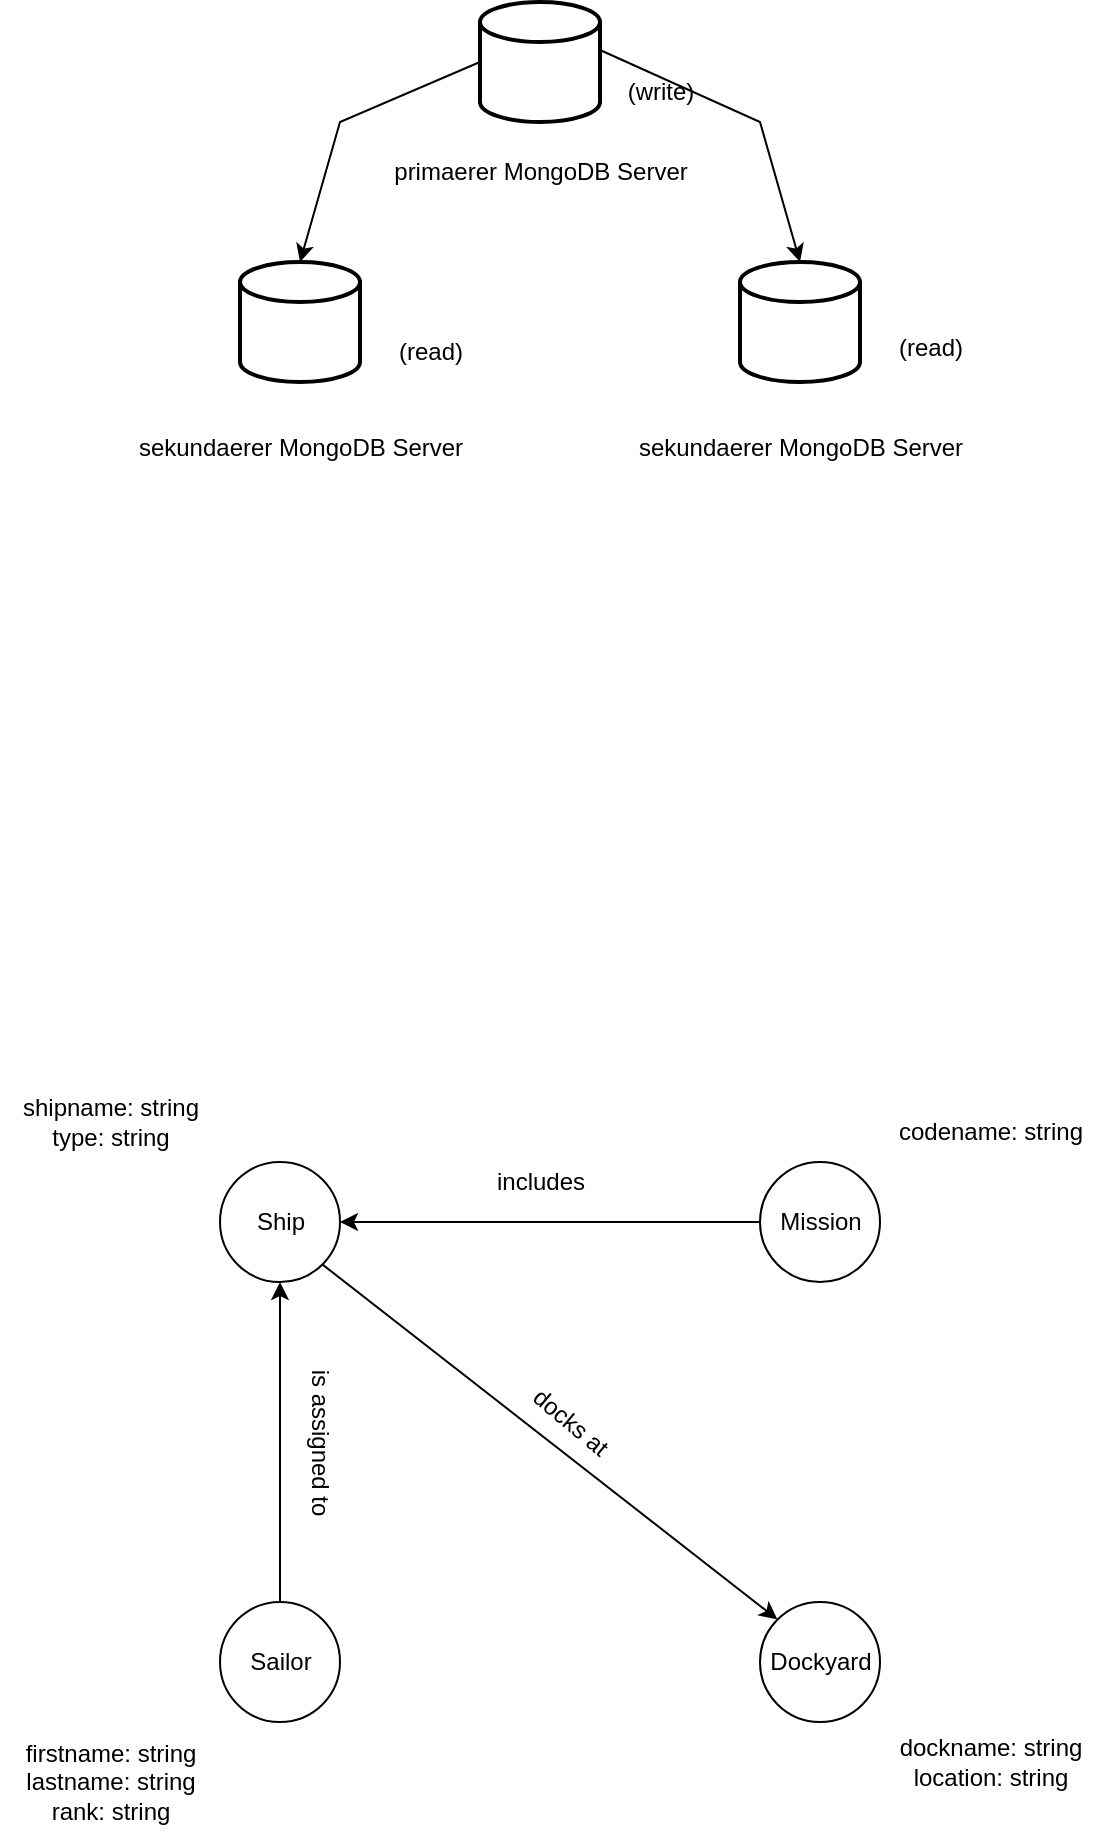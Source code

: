 <mxfile version="24.6.4" type="device">
  <diagram name="Page-1" id="VH8i9e0uUJv6PNGk_LA1">
    <mxGraphModel dx="873" dy="482" grid="1" gridSize="10" guides="1" tooltips="1" connect="1" arrows="1" fold="1" page="1" pageScale="1" pageWidth="827" pageHeight="1169" math="0" shadow="0">
      <root>
        <mxCell id="0" />
        <mxCell id="1" parent="0" />
        <mxCell id="QbIVaBJsHX0RIEPLZKNT-1" value="" style="strokeWidth=2;html=1;shape=mxgraph.flowchart.database;whiteSpace=wrap;" parent="1" vertex="1">
          <mxGeometry x="370" y="60" width="60" height="60" as="geometry" />
        </mxCell>
        <mxCell id="QbIVaBJsHX0RIEPLZKNT-2" value="primaerer MongoDB Server" style="text;html=1;align=center;verticalAlign=middle;resizable=0;points=[];autosize=1;strokeColor=none;fillColor=none;" parent="1" vertex="1">
          <mxGeometry x="315" y="130" width="170" height="30" as="geometry" />
        </mxCell>
        <mxCell id="QbIVaBJsHX0RIEPLZKNT-3" value="(write)" style="text;html=1;align=center;verticalAlign=middle;resizable=0;points=[];autosize=1;strokeColor=none;fillColor=none;" parent="1" vertex="1">
          <mxGeometry x="430" y="90" width="60" height="30" as="geometry" />
        </mxCell>
        <mxCell id="QbIVaBJsHX0RIEPLZKNT-4" value="" style="strokeWidth=2;html=1;shape=mxgraph.flowchart.database;whiteSpace=wrap;" parent="1" vertex="1">
          <mxGeometry x="250" y="190" width="60" height="60" as="geometry" />
        </mxCell>
        <mxCell id="QbIVaBJsHX0RIEPLZKNT-5" value="sekundaerer MongoDB Server" style="text;html=1;align=center;verticalAlign=middle;resizable=0;points=[];autosize=1;strokeColor=none;fillColor=none;" parent="1" vertex="1">
          <mxGeometry x="190" y="268" width="180" height="30" as="geometry" />
        </mxCell>
        <mxCell id="QbIVaBJsHX0RIEPLZKNT-6" value="" style="strokeWidth=2;html=1;shape=mxgraph.flowchart.database;whiteSpace=wrap;" parent="1" vertex="1">
          <mxGeometry x="500" y="190" width="60" height="60" as="geometry" />
        </mxCell>
        <mxCell id="QbIVaBJsHX0RIEPLZKNT-7" value="sekundaerer MongoDB Server" style="text;html=1;align=center;verticalAlign=middle;resizable=0;points=[];autosize=1;strokeColor=none;fillColor=none;" parent="1" vertex="1">
          <mxGeometry x="440" y="268" width="180" height="30" as="geometry" />
        </mxCell>
        <mxCell id="QbIVaBJsHX0RIEPLZKNT-8" value="" style="endArrow=classic;html=1;rounded=0;exitX=0;exitY=0.5;exitDx=0;exitDy=0;exitPerimeter=0;entryX=0.5;entryY=0;entryDx=0;entryDy=0;entryPerimeter=0;" parent="1" source="QbIVaBJsHX0RIEPLZKNT-1" target="QbIVaBJsHX0RIEPLZKNT-4" edge="1">
          <mxGeometry width="50" height="50" relative="1" as="geometry">
            <mxPoint x="390" y="300" as="sourcePoint" />
            <mxPoint x="440" y="250" as="targetPoint" />
            <Array as="points">
              <mxPoint x="300" y="120" />
            </Array>
          </mxGeometry>
        </mxCell>
        <mxCell id="QbIVaBJsHX0RIEPLZKNT-9" value="" style="endArrow=classic;html=1;rounded=0;exitX=1;exitY=0.4;exitDx=0;exitDy=0;exitPerimeter=0;entryX=0.5;entryY=0;entryDx=0;entryDy=0;entryPerimeter=0;" parent="1" source="QbIVaBJsHX0RIEPLZKNT-1" target="QbIVaBJsHX0RIEPLZKNT-6" edge="1">
          <mxGeometry width="50" height="50" relative="1" as="geometry">
            <mxPoint x="710" y="50" as="sourcePoint" />
            <mxPoint x="620" y="150" as="targetPoint" />
            <Array as="points">
              <mxPoint x="510" y="120" />
            </Array>
          </mxGeometry>
        </mxCell>
        <mxCell id="QbIVaBJsHX0RIEPLZKNT-10" value="(read)" style="text;html=1;align=center;verticalAlign=middle;resizable=0;points=[];autosize=1;strokeColor=none;fillColor=none;" parent="1" vertex="1">
          <mxGeometry x="570" y="218" width="50" height="30" as="geometry" />
        </mxCell>
        <mxCell id="QbIVaBJsHX0RIEPLZKNT-11" value="(read)" style="text;html=1;align=center;verticalAlign=middle;resizable=0;points=[];autosize=1;strokeColor=none;fillColor=none;" parent="1" vertex="1">
          <mxGeometry x="320" y="220" width="50" height="30" as="geometry" />
        </mxCell>
        <mxCell id="H25z-8JFa3tywoeOWDJ_-1" value="" style="verticalLabelPosition=bottom;verticalAlign=top;html=1;shape=mxgraph.flowchart.on-page_reference;" vertex="1" parent="1">
          <mxGeometry x="240" y="640" width="60" height="60" as="geometry" />
        </mxCell>
        <mxCell id="H25z-8JFa3tywoeOWDJ_-2" value="Ship" style="text;html=1;align=center;verticalAlign=middle;resizable=0;points=[];autosize=1;strokeColor=none;fillColor=none;" vertex="1" parent="1">
          <mxGeometry x="245" y="655" width="50" height="30" as="geometry" />
        </mxCell>
        <mxCell id="H25z-8JFa3tywoeOWDJ_-3" value="" style="verticalLabelPosition=bottom;verticalAlign=top;html=1;shape=mxgraph.flowchart.on-page_reference;" vertex="1" parent="1">
          <mxGeometry x="510" y="640" width="60" height="60" as="geometry" />
        </mxCell>
        <mxCell id="H25z-8JFa3tywoeOWDJ_-4" value="" style="verticalLabelPosition=bottom;verticalAlign=top;html=1;shape=mxgraph.flowchart.on-page_reference;" vertex="1" parent="1">
          <mxGeometry x="510" y="860" width="60" height="60" as="geometry" />
        </mxCell>
        <mxCell id="H25z-8JFa3tywoeOWDJ_-5" value="" style="verticalLabelPosition=bottom;verticalAlign=top;html=1;shape=mxgraph.flowchart.on-page_reference;" vertex="1" parent="1">
          <mxGeometry x="240" y="860" width="60" height="60" as="geometry" />
        </mxCell>
        <mxCell id="H25z-8JFa3tywoeOWDJ_-6" value="Mission" style="text;html=1;align=center;verticalAlign=middle;resizable=0;points=[];autosize=1;strokeColor=none;fillColor=none;" vertex="1" parent="1">
          <mxGeometry x="510" y="655" width="60" height="30" as="geometry" />
        </mxCell>
        <mxCell id="H25z-8JFa3tywoeOWDJ_-7" value="Sailor" style="text;html=1;align=center;verticalAlign=middle;resizable=0;points=[];autosize=1;strokeColor=none;fillColor=none;" vertex="1" parent="1">
          <mxGeometry x="245" y="875" width="50" height="30" as="geometry" />
        </mxCell>
        <mxCell id="H25z-8JFa3tywoeOWDJ_-8" value="&lt;div&gt;Dockyard&lt;/div&gt;" style="text;html=1;align=center;verticalAlign=middle;resizable=0;points=[];autosize=1;strokeColor=none;fillColor=none;" vertex="1" parent="1">
          <mxGeometry x="505" y="875" width="70" height="30" as="geometry" />
        </mxCell>
        <mxCell id="H25z-8JFa3tywoeOWDJ_-9" value="" style="endArrow=classic;html=1;rounded=0;exitX=0;exitY=0.5;exitDx=0;exitDy=0;exitPerimeter=0;entryX=1;entryY=0.5;entryDx=0;entryDy=0;entryPerimeter=0;" edge="1" parent="1" source="H25z-8JFa3tywoeOWDJ_-3" target="H25z-8JFa3tywoeOWDJ_-1">
          <mxGeometry width="50" height="50" relative="1" as="geometry">
            <mxPoint x="440" y="805" as="sourcePoint" />
            <mxPoint x="360" y="725" as="targetPoint" />
          </mxGeometry>
        </mxCell>
        <mxCell id="H25z-8JFa3tywoeOWDJ_-10" value="includes" style="text;html=1;align=center;verticalAlign=middle;resizable=0;points=[];autosize=1;strokeColor=none;fillColor=none;" vertex="1" parent="1">
          <mxGeometry x="365" y="635" width="70" height="30" as="geometry" />
        </mxCell>
        <mxCell id="H25z-8JFa3tywoeOWDJ_-11" value="" style="endArrow=classic;html=1;rounded=0;exitX=0.855;exitY=0.855;exitDx=0;exitDy=0;exitPerimeter=0;entryX=0.145;entryY=0.145;entryDx=0;entryDy=0;entryPerimeter=0;" edge="1" parent="1" source="H25z-8JFa3tywoeOWDJ_-1" target="H25z-8JFa3tywoeOWDJ_-4">
          <mxGeometry width="50" height="50" relative="1" as="geometry">
            <mxPoint x="370" y="855" as="sourcePoint" />
            <mxPoint x="420" y="805" as="targetPoint" />
          </mxGeometry>
        </mxCell>
        <mxCell id="H25z-8JFa3tywoeOWDJ_-12" value="docks at" style="text;html=1;align=center;verticalAlign=middle;resizable=0;points=[];autosize=1;strokeColor=none;fillColor=none;rotation=40;" vertex="1" parent="1">
          <mxGeometry x="380" y="755" width="70" height="30" as="geometry" />
        </mxCell>
        <mxCell id="H25z-8JFa3tywoeOWDJ_-13" value="" style="endArrow=classic;html=1;rounded=0;exitX=0.5;exitY=0;exitDx=0;exitDy=0;exitPerimeter=0;entryX=0.5;entryY=1;entryDx=0;entryDy=0;entryPerimeter=0;" edge="1" parent="1" source="H25z-8JFa3tywoeOWDJ_-5" target="H25z-8JFa3tywoeOWDJ_-1">
          <mxGeometry width="50" height="50" relative="1" as="geometry">
            <mxPoint x="370" y="855" as="sourcePoint" />
            <mxPoint x="420" y="805" as="targetPoint" />
          </mxGeometry>
        </mxCell>
        <mxCell id="H25z-8JFa3tywoeOWDJ_-14" value="is assigned to " style="text;html=1;align=center;verticalAlign=middle;resizable=0;points=[];autosize=1;strokeColor=none;fillColor=none;rotation=90;" vertex="1" parent="1">
          <mxGeometry x="240" y="765" width="100" height="30" as="geometry" />
        </mxCell>
        <mxCell id="H25z-8JFa3tywoeOWDJ_-15" value="&lt;div&gt;shipname: string&lt;/div&gt;&lt;div&gt;type: string&lt;br&gt;&lt;/div&gt;" style="text;html=1;align=center;verticalAlign=middle;resizable=0;points=[];autosize=1;strokeColor=none;fillColor=none;" vertex="1" parent="1">
          <mxGeometry x="130" y="600" width="110" height="40" as="geometry" />
        </mxCell>
        <mxCell id="H25z-8JFa3tywoeOWDJ_-16" value="codename: string" style="text;html=1;align=center;verticalAlign=middle;resizable=0;points=[];autosize=1;strokeColor=none;fillColor=none;" vertex="1" parent="1">
          <mxGeometry x="570" y="610" width="110" height="30" as="geometry" />
        </mxCell>
        <mxCell id="H25z-8JFa3tywoeOWDJ_-17" value="&lt;div&gt;dockname: string&lt;/div&gt;&lt;div&gt;location: string&lt;br&gt;&lt;/div&gt;" style="text;html=1;align=center;verticalAlign=middle;resizable=0;points=[];autosize=1;strokeColor=none;fillColor=none;" vertex="1" parent="1">
          <mxGeometry x="570" y="920" width="110" height="40" as="geometry" />
        </mxCell>
        <mxCell id="H25z-8JFa3tywoeOWDJ_-18" value="&lt;div&gt;firstname: string&lt;/div&gt;&lt;div&gt;lastname: string&lt;/div&gt;&lt;div&gt;rank: string&lt;br&gt;&lt;/div&gt;" style="text;html=1;align=center;verticalAlign=middle;resizable=0;points=[];autosize=1;strokeColor=none;fillColor=none;" vertex="1" parent="1">
          <mxGeometry x="130" y="920" width="110" height="60" as="geometry" />
        </mxCell>
      </root>
    </mxGraphModel>
  </diagram>
</mxfile>
